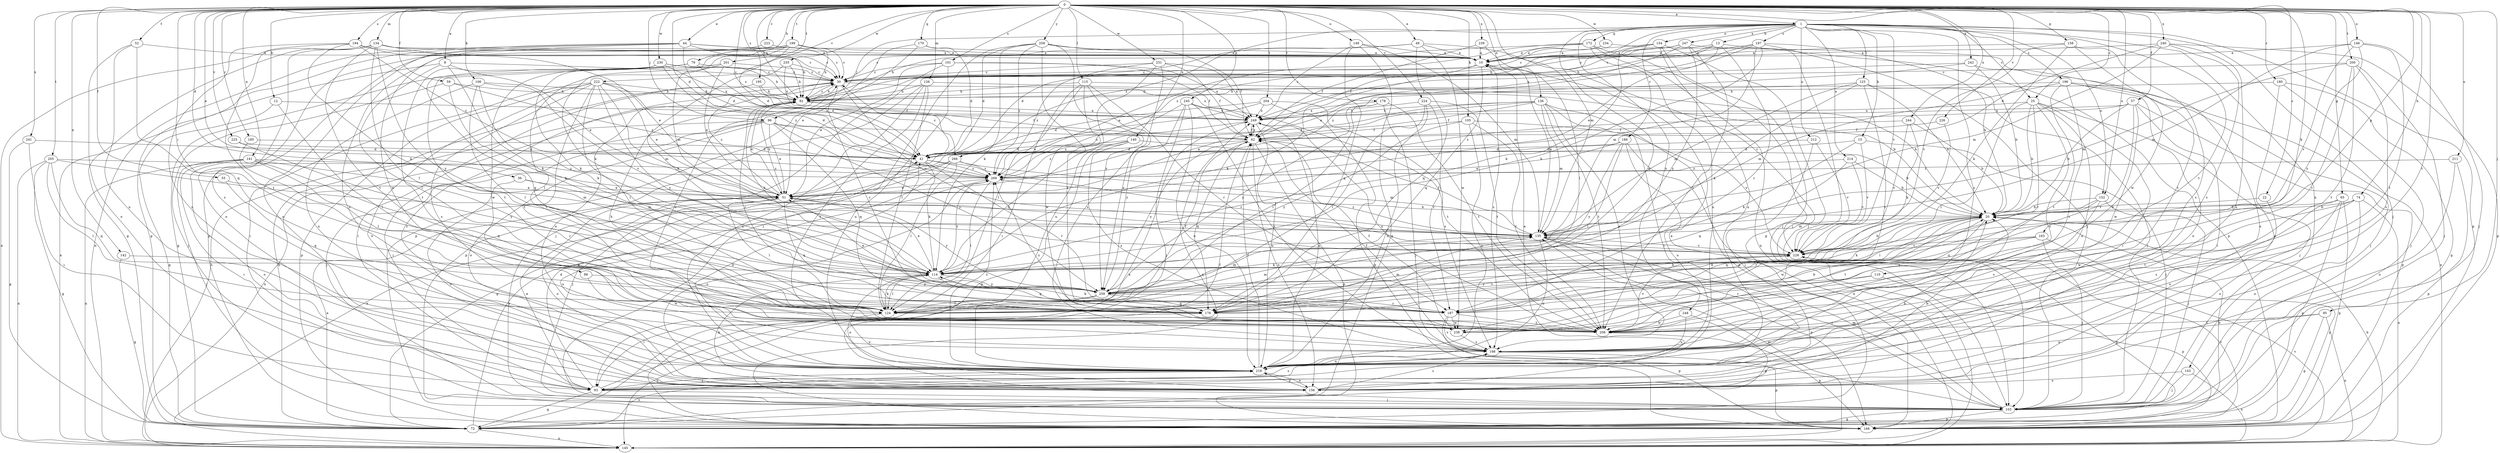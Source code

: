 strict digraph  {
0;
1;
8;
10;
12;
13;
15;
20;
22;
25;
30;
36;
41;
44;
49;
51;
52;
55;
57;
59;
62;
65;
72;
74;
79;
82;
86;
93;
95;
96;
103;
105;
106;
110;
114;
115;
123;
124;
126;
134;
135;
136;
140;
141;
142;
143;
145;
146;
149;
152;
154;
156;
158;
163;
166;
170;
172;
176;
178;
180;
185;
186;
187;
191;
194;
195;
196;
197;
198;
199;
200;
201;
204;
205;
208;
211;
212;
214;
218;
222;
223;
224;
225;
226;
228;
230;
231;
234;
235;
238;
239;
240;
241;
242;
244;
245;
247;
248;
249;
258;
259;
266;
269;
0 -> 1  [label=a];
0 -> 8  [label=a];
0 -> 12  [label=b];
0 -> 22  [label=c];
0 -> 25  [label=c];
0 -> 36  [label=d];
0 -> 41  [label=d];
0 -> 44  [label=e];
0 -> 49  [label=e];
0 -> 51  [label=e];
0 -> 52  [label=f];
0 -> 55  [label=f];
0 -> 57  [label=f];
0 -> 59  [label=f];
0 -> 65  [label=g];
0 -> 74  [label=h];
0 -> 79  [label=h];
0 -> 82  [label=h];
0 -> 86  [label=i];
0 -> 95  [label=j];
0 -> 96  [label=j];
0 -> 105  [label=k];
0 -> 106  [label=k];
0 -> 110  [label=k];
0 -> 115  [label=l];
0 -> 126  [label=m];
0 -> 134  [label=m];
0 -> 135  [label=m];
0 -> 136  [label=n];
0 -> 140  [label=n];
0 -> 141  [label=n];
0 -> 142  [label=n];
0 -> 146  [label=o];
0 -> 149  [label=o];
0 -> 152  [label=o];
0 -> 158  [label=p];
0 -> 163  [label=p];
0 -> 170  [label=q];
0 -> 178  [label=r];
0 -> 180  [label=r];
0 -> 185  [label=r];
0 -> 191  [label=s];
0 -> 194  [label=s];
0 -> 195  [label=s];
0 -> 199  [label=t];
0 -> 200  [label=t];
0 -> 201  [label=t];
0 -> 204  [label=t];
0 -> 205  [label=t];
0 -> 208  [label=t];
0 -> 211  [label=u];
0 -> 222  [label=v];
0 -> 223  [label=v];
0 -> 224  [label=v];
0 -> 225  [label=v];
0 -> 226  [label=v];
0 -> 230  [label=w];
0 -> 231  [label=w];
0 -> 234  [label=w];
0 -> 235  [label=w];
0 -> 239  [label=x];
0 -> 240  [label=x];
0 -> 241  [label=x];
0 -> 242  [label=x];
0 -> 244  [label=x];
0 -> 245  [label=x];
0 -> 258  [label=y];
0 -> 266  [label=z];
1 -> 13  [label=b];
1 -> 15  [label=b];
1 -> 25  [label=c];
1 -> 96  [label=j];
1 -> 103  [label=j];
1 -> 123  [label=l];
1 -> 143  [label=n];
1 -> 152  [label=o];
1 -> 154  [label=o];
1 -> 166  [label=p];
1 -> 172  [label=q];
1 -> 176  [label=q];
1 -> 186  [label=r];
1 -> 196  [label=s];
1 -> 197  [label=s];
1 -> 198  [label=s];
1 -> 208  [label=t];
1 -> 212  [label=u];
1 -> 214  [label=u];
1 -> 228  [label=v];
1 -> 247  [label=x];
1 -> 248  [label=x];
1 -> 266  [label=z];
1 -> 269  [label=z];
8 -> 30  [label=c];
8 -> 51  [label=e];
8 -> 114  [label=k];
8 -> 124  [label=l];
8 -> 145  [label=n];
10 -> 30  [label=c];
10 -> 114  [label=k];
10 -> 176  [label=q];
10 -> 198  [label=s];
12 -> 72  [label=g];
12 -> 124  [label=l];
12 -> 249  [label=x];
13 -> 10  [label=a];
13 -> 30  [label=c];
13 -> 82  [label=h];
13 -> 166  [label=p];
13 -> 187  [label=r];
13 -> 249  [label=x];
15 -> 41  [label=d];
15 -> 103  [label=j];
15 -> 114  [label=k];
15 -> 228  [label=v];
20 -> 135  [label=m];
20 -> 176  [label=q];
20 -> 187  [label=r];
20 -> 208  [label=t];
20 -> 238  [label=w];
22 -> 20  [label=b];
22 -> 218  [label=u];
25 -> 20  [label=b];
25 -> 93  [label=i];
25 -> 103  [label=j];
25 -> 124  [label=l];
25 -> 187  [label=r];
25 -> 198  [label=s];
25 -> 218  [label=u];
25 -> 249  [label=x];
30 -> 82  [label=h];
30 -> 187  [label=r];
30 -> 218  [label=u];
30 -> 228  [label=v];
30 -> 249  [label=x];
36 -> 51  [label=e];
36 -> 135  [label=m];
36 -> 156  [label=o];
41 -> 30  [label=c];
41 -> 114  [label=k];
41 -> 187  [label=r];
41 -> 228  [label=v];
41 -> 269  [label=z];
44 -> 10  [label=a];
44 -> 30  [label=c];
44 -> 41  [label=d];
44 -> 72  [label=g];
44 -> 82  [label=h];
44 -> 145  [label=n];
44 -> 156  [label=o];
44 -> 238  [label=w];
49 -> 10  [label=a];
49 -> 30  [label=c];
49 -> 41  [label=d];
49 -> 176  [label=q];
49 -> 228  [label=v];
49 -> 238  [label=w];
51 -> 20  [label=b];
51 -> 30  [label=c];
51 -> 82  [label=h];
51 -> 124  [label=l];
51 -> 156  [label=o];
51 -> 176  [label=q];
51 -> 218  [label=u];
51 -> 259  [label=y];
52 -> 10  [label=a];
52 -> 156  [label=o];
52 -> 176  [label=q];
52 -> 218  [label=u];
55 -> 51  [label=e];
55 -> 176  [label=q];
57 -> 20  [label=b];
57 -> 93  [label=i];
57 -> 166  [label=p];
57 -> 187  [label=r];
57 -> 238  [label=w];
57 -> 249  [label=x];
57 -> 269  [label=z];
59 -> 82  [label=h];
59 -> 103  [label=j];
59 -> 114  [label=k];
59 -> 269  [label=z];
62 -> 41  [label=d];
62 -> 156  [label=o];
62 -> 166  [label=p];
62 -> 176  [label=q];
62 -> 249  [label=x];
62 -> 259  [label=y];
65 -> 20  [label=b];
65 -> 72  [label=g];
65 -> 156  [label=o];
65 -> 166  [label=p];
65 -> 198  [label=s];
72 -> 20  [label=b];
72 -> 51  [label=e];
72 -> 82  [label=h];
72 -> 145  [label=n];
72 -> 218  [label=u];
72 -> 249  [label=x];
72 -> 269  [label=z];
74 -> 20  [label=b];
74 -> 145  [label=n];
74 -> 156  [label=o];
74 -> 208  [label=t];
74 -> 238  [label=w];
79 -> 30  [label=c];
79 -> 41  [label=d];
79 -> 72  [label=g];
79 -> 208  [label=t];
82 -> 30  [label=c];
82 -> 51  [label=e];
82 -> 62  [label=f];
82 -> 114  [label=k];
82 -> 187  [label=r];
82 -> 249  [label=x];
86 -> 238  [label=w];
86 -> 259  [label=y];
93 -> 20  [label=b];
93 -> 41  [label=d];
93 -> 51  [label=e];
93 -> 62  [label=f];
93 -> 72  [label=g];
93 -> 103  [label=j];
93 -> 198  [label=s];
95 -> 72  [label=g];
95 -> 145  [label=n];
95 -> 208  [label=t];
95 -> 218  [label=u];
96 -> 51  [label=e];
96 -> 62  [label=f];
96 -> 93  [label=i];
96 -> 103  [label=j];
96 -> 145  [label=n];
96 -> 156  [label=o];
96 -> 176  [label=q];
96 -> 259  [label=y];
96 -> 269  [label=z];
103 -> 10  [label=a];
103 -> 72  [label=g];
103 -> 135  [label=m];
103 -> 166  [label=p];
105 -> 62  [label=f];
105 -> 208  [label=t];
105 -> 218  [label=u];
105 -> 228  [label=v];
105 -> 259  [label=y];
106 -> 82  [label=h];
106 -> 114  [label=k];
106 -> 124  [label=l];
106 -> 218  [label=u];
106 -> 228  [label=v];
110 -> 166  [label=p];
110 -> 187  [label=r];
110 -> 259  [label=y];
114 -> 51  [label=e];
114 -> 124  [label=l];
114 -> 156  [label=o];
114 -> 176  [label=q];
114 -> 259  [label=y];
114 -> 269  [label=z];
115 -> 20  [label=b];
115 -> 82  [label=h];
115 -> 93  [label=i];
115 -> 124  [label=l];
115 -> 187  [label=r];
115 -> 238  [label=w];
115 -> 259  [label=y];
123 -> 20  [label=b];
123 -> 82  [label=h];
123 -> 103  [label=j];
123 -> 114  [label=k];
123 -> 135  [label=m];
123 -> 208  [label=t];
124 -> 20  [label=b];
124 -> 62  [label=f];
124 -> 114  [label=k];
124 -> 135  [label=m];
124 -> 218  [label=u];
126 -> 20  [label=b];
126 -> 82  [label=h];
126 -> 124  [label=l];
126 -> 166  [label=p];
126 -> 198  [label=s];
126 -> 218  [label=u];
134 -> 10  [label=a];
134 -> 30  [label=c];
134 -> 51  [label=e];
134 -> 72  [label=g];
134 -> 124  [label=l];
134 -> 145  [label=n];
134 -> 198  [label=s];
134 -> 208  [label=t];
134 -> 259  [label=y];
135 -> 10  [label=a];
135 -> 62  [label=f];
135 -> 103  [label=j];
135 -> 166  [label=p];
135 -> 218  [label=u];
135 -> 228  [label=v];
135 -> 269  [label=z];
136 -> 41  [label=d];
136 -> 51  [label=e];
136 -> 62  [label=f];
136 -> 93  [label=i];
136 -> 135  [label=m];
136 -> 166  [label=p];
136 -> 198  [label=s];
136 -> 208  [label=t];
136 -> 249  [label=x];
140 -> 20  [label=b];
140 -> 41  [label=d];
140 -> 114  [label=k];
140 -> 166  [label=p];
140 -> 198  [label=s];
140 -> 269  [label=z];
141 -> 93  [label=i];
141 -> 103  [label=j];
141 -> 135  [label=m];
141 -> 145  [label=n];
141 -> 156  [label=o];
141 -> 176  [label=q];
141 -> 187  [label=r];
141 -> 269  [label=z];
142 -> 72  [label=g];
142 -> 114  [label=k];
143 -> 103  [label=j];
143 -> 145  [label=n];
143 -> 156  [label=o];
145 -> 20  [label=b];
145 -> 30  [label=c];
145 -> 135  [label=m];
145 -> 228  [label=v];
146 -> 10  [label=a];
146 -> 103  [label=j];
146 -> 135  [label=m];
146 -> 208  [label=t];
146 -> 228  [label=v];
146 -> 259  [label=y];
149 -> 10  [label=a];
149 -> 72  [label=g];
149 -> 135  [label=m];
149 -> 176  [label=q];
149 -> 249  [label=x];
152 -> 20  [label=b];
152 -> 103  [label=j];
152 -> 124  [label=l];
152 -> 176  [label=q];
152 -> 198  [label=s];
154 -> 10  [label=a];
154 -> 72  [label=g];
154 -> 82  [label=h];
154 -> 103  [label=j];
154 -> 114  [label=k];
154 -> 218  [label=u];
156 -> 10  [label=a];
156 -> 20  [label=b];
156 -> 114  [label=k];
156 -> 198  [label=s];
156 -> 218  [label=u];
158 -> 10  [label=a];
158 -> 114  [label=k];
158 -> 198  [label=s];
158 -> 228  [label=v];
158 -> 238  [label=w];
163 -> 103  [label=j];
163 -> 114  [label=k];
163 -> 166  [label=p];
163 -> 228  [label=v];
163 -> 259  [label=y];
166 -> 228  [label=v];
166 -> 249  [label=x];
170 -> 10  [label=a];
170 -> 41  [label=d];
170 -> 51  [label=e];
170 -> 166  [label=p];
172 -> 10  [label=a];
172 -> 51  [label=e];
172 -> 82  [label=h];
172 -> 103  [label=j];
172 -> 145  [label=n];
172 -> 218  [label=u];
176 -> 20  [label=b];
176 -> 114  [label=k];
176 -> 135  [label=m];
176 -> 145  [label=n];
176 -> 228  [label=v];
178 -> 103  [label=j];
178 -> 124  [label=l];
178 -> 208  [label=t];
178 -> 249  [label=x];
178 -> 259  [label=y];
180 -> 72  [label=g];
180 -> 82  [label=h];
180 -> 103  [label=j];
180 -> 156  [label=o];
185 -> 41  [label=d];
185 -> 124  [label=l];
186 -> 41  [label=d];
186 -> 51  [label=e];
186 -> 124  [label=l];
186 -> 145  [label=n];
186 -> 218  [label=u];
186 -> 259  [label=y];
187 -> 166  [label=p];
187 -> 198  [label=s];
187 -> 208  [label=t];
187 -> 238  [label=w];
191 -> 30  [label=c];
191 -> 51  [label=e];
191 -> 62  [label=f];
191 -> 103  [label=j];
191 -> 218  [label=u];
191 -> 249  [label=x];
194 -> 10  [label=a];
194 -> 30  [label=c];
194 -> 114  [label=k];
194 -> 208  [label=t];
194 -> 218  [label=u];
194 -> 269  [label=z];
195 -> 62  [label=f];
195 -> 82  [label=h];
195 -> 93  [label=i];
196 -> 82  [label=h];
196 -> 103  [label=j];
196 -> 135  [label=m];
196 -> 145  [label=n];
196 -> 156  [label=o];
196 -> 198  [label=s];
196 -> 208  [label=t];
197 -> 10  [label=a];
197 -> 20  [label=b];
197 -> 51  [label=e];
197 -> 62  [label=f];
197 -> 103  [label=j];
197 -> 114  [label=k];
197 -> 135  [label=m];
198 -> 62  [label=f];
198 -> 166  [label=p];
198 -> 218  [label=u];
199 -> 10  [label=a];
199 -> 30  [label=c];
199 -> 41  [label=d];
199 -> 82  [label=h];
199 -> 114  [label=k];
199 -> 135  [label=m];
199 -> 166  [label=p];
199 -> 218  [label=u];
200 -> 30  [label=c];
200 -> 103  [label=j];
200 -> 135  [label=m];
200 -> 187  [label=r];
200 -> 198  [label=s];
200 -> 208  [label=t];
201 -> 30  [label=c];
201 -> 51  [label=e];
201 -> 124  [label=l];
201 -> 238  [label=w];
204 -> 41  [label=d];
204 -> 51  [label=e];
204 -> 166  [label=p];
204 -> 198  [label=s];
204 -> 249  [label=x];
205 -> 72  [label=g];
205 -> 124  [label=l];
205 -> 145  [label=n];
205 -> 176  [label=q];
205 -> 228  [label=v];
205 -> 269  [label=z];
208 -> 82  [label=h];
208 -> 166  [label=p];
208 -> 228  [label=v];
208 -> 249  [label=x];
208 -> 269  [label=z];
211 -> 156  [label=o];
211 -> 166  [label=p];
211 -> 269  [label=z];
212 -> 41  [label=d];
212 -> 93  [label=i];
212 -> 228  [label=v];
214 -> 20  [label=b];
214 -> 176  [label=q];
214 -> 228  [label=v];
214 -> 269  [label=z];
218 -> 30  [label=c];
218 -> 41  [label=d];
218 -> 62  [label=f];
218 -> 93  [label=i];
218 -> 156  [label=o];
218 -> 249  [label=x];
218 -> 269  [label=z];
222 -> 41  [label=d];
222 -> 51  [label=e];
222 -> 82  [label=h];
222 -> 93  [label=i];
222 -> 124  [label=l];
222 -> 135  [label=m];
222 -> 156  [label=o];
222 -> 166  [label=p];
222 -> 198  [label=s];
222 -> 208  [label=t];
222 -> 259  [label=y];
223 -> 10  [label=a];
223 -> 156  [label=o];
224 -> 124  [label=l];
224 -> 187  [label=r];
224 -> 208  [label=t];
224 -> 218  [label=u];
224 -> 249  [label=x];
225 -> 41  [label=d];
225 -> 259  [label=y];
226 -> 62  [label=f];
226 -> 228  [label=v];
228 -> 20  [label=b];
228 -> 72  [label=g];
228 -> 114  [label=k];
230 -> 30  [label=c];
230 -> 82  [label=h];
230 -> 114  [label=k];
230 -> 176  [label=q];
230 -> 208  [label=t];
230 -> 249  [label=x];
230 -> 269  [label=z];
231 -> 30  [label=c];
231 -> 62  [label=f];
231 -> 198  [label=s];
231 -> 218  [label=u];
231 -> 249  [label=x];
231 -> 269  [label=z];
234 -> 10  [label=a];
234 -> 30  [label=c];
234 -> 208  [label=t];
235 -> 30  [label=c];
235 -> 82  [label=h];
235 -> 114  [label=k];
235 -> 249  [label=x];
238 -> 20  [label=b];
238 -> 30  [label=c];
238 -> 62  [label=f];
238 -> 198  [label=s];
239 -> 10  [label=a];
239 -> 62  [label=f];
239 -> 124  [label=l];
240 -> 10  [label=a];
240 -> 41  [label=d];
240 -> 135  [label=m];
240 -> 166  [label=p];
240 -> 198  [label=s];
240 -> 218  [label=u];
241 -> 41  [label=d];
241 -> 72  [label=g];
241 -> 93  [label=i];
242 -> 20  [label=b];
242 -> 30  [label=c];
242 -> 156  [label=o];
242 -> 269  [label=z];
244 -> 20  [label=b];
244 -> 62  [label=f];
244 -> 114  [label=k];
244 -> 228  [label=v];
245 -> 103  [label=j];
245 -> 198  [label=s];
245 -> 208  [label=t];
245 -> 218  [label=u];
245 -> 249  [label=x];
245 -> 259  [label=y];
245 -> 269  [label=z];
247 -> 10  [label=a];
247 -> 30  [label=c];
247 -> 51  [label=e];
247 -> 62  [label=f];
247 -> 103  [label=j];
247 -> 208  [label=t];
247 -> 259  [label=y];
248 -> 72  [label=g];
248 -> 218  [label=u];
248 -> 238  [label=w];
249 -> 62  [label=f];
249 -> 218  [label=u];
249 -> 269  [label=z];
258 -> 10  [label=a];
258 -> 41  [label=d];
258 -> 62  [label=f];
258 -> 103  [label=j];
258 -> 114  [label=k];
258 -> 208  [label=t];
258 -> 259  [label=y];
258 -> 269  [label=z];
259 -> 51  [label=e];
259 -> 93  [label=i];
259 -> 124  [label=l];
259 -> 135  [label=m];
259 -> 176  [label=q];
259 -> 187  [label=r];
266 -> 72  [label=g];
266 -> 103  [label=j];
266 -> 124  [label=l];
266 -> 135  [label=m];
266 -> 145  [label=n];
266 -> 269  [label=z];
269 -> 51  [label=e];
269 -> 124  [label=l];
269 -> 156  [label=o];
}
